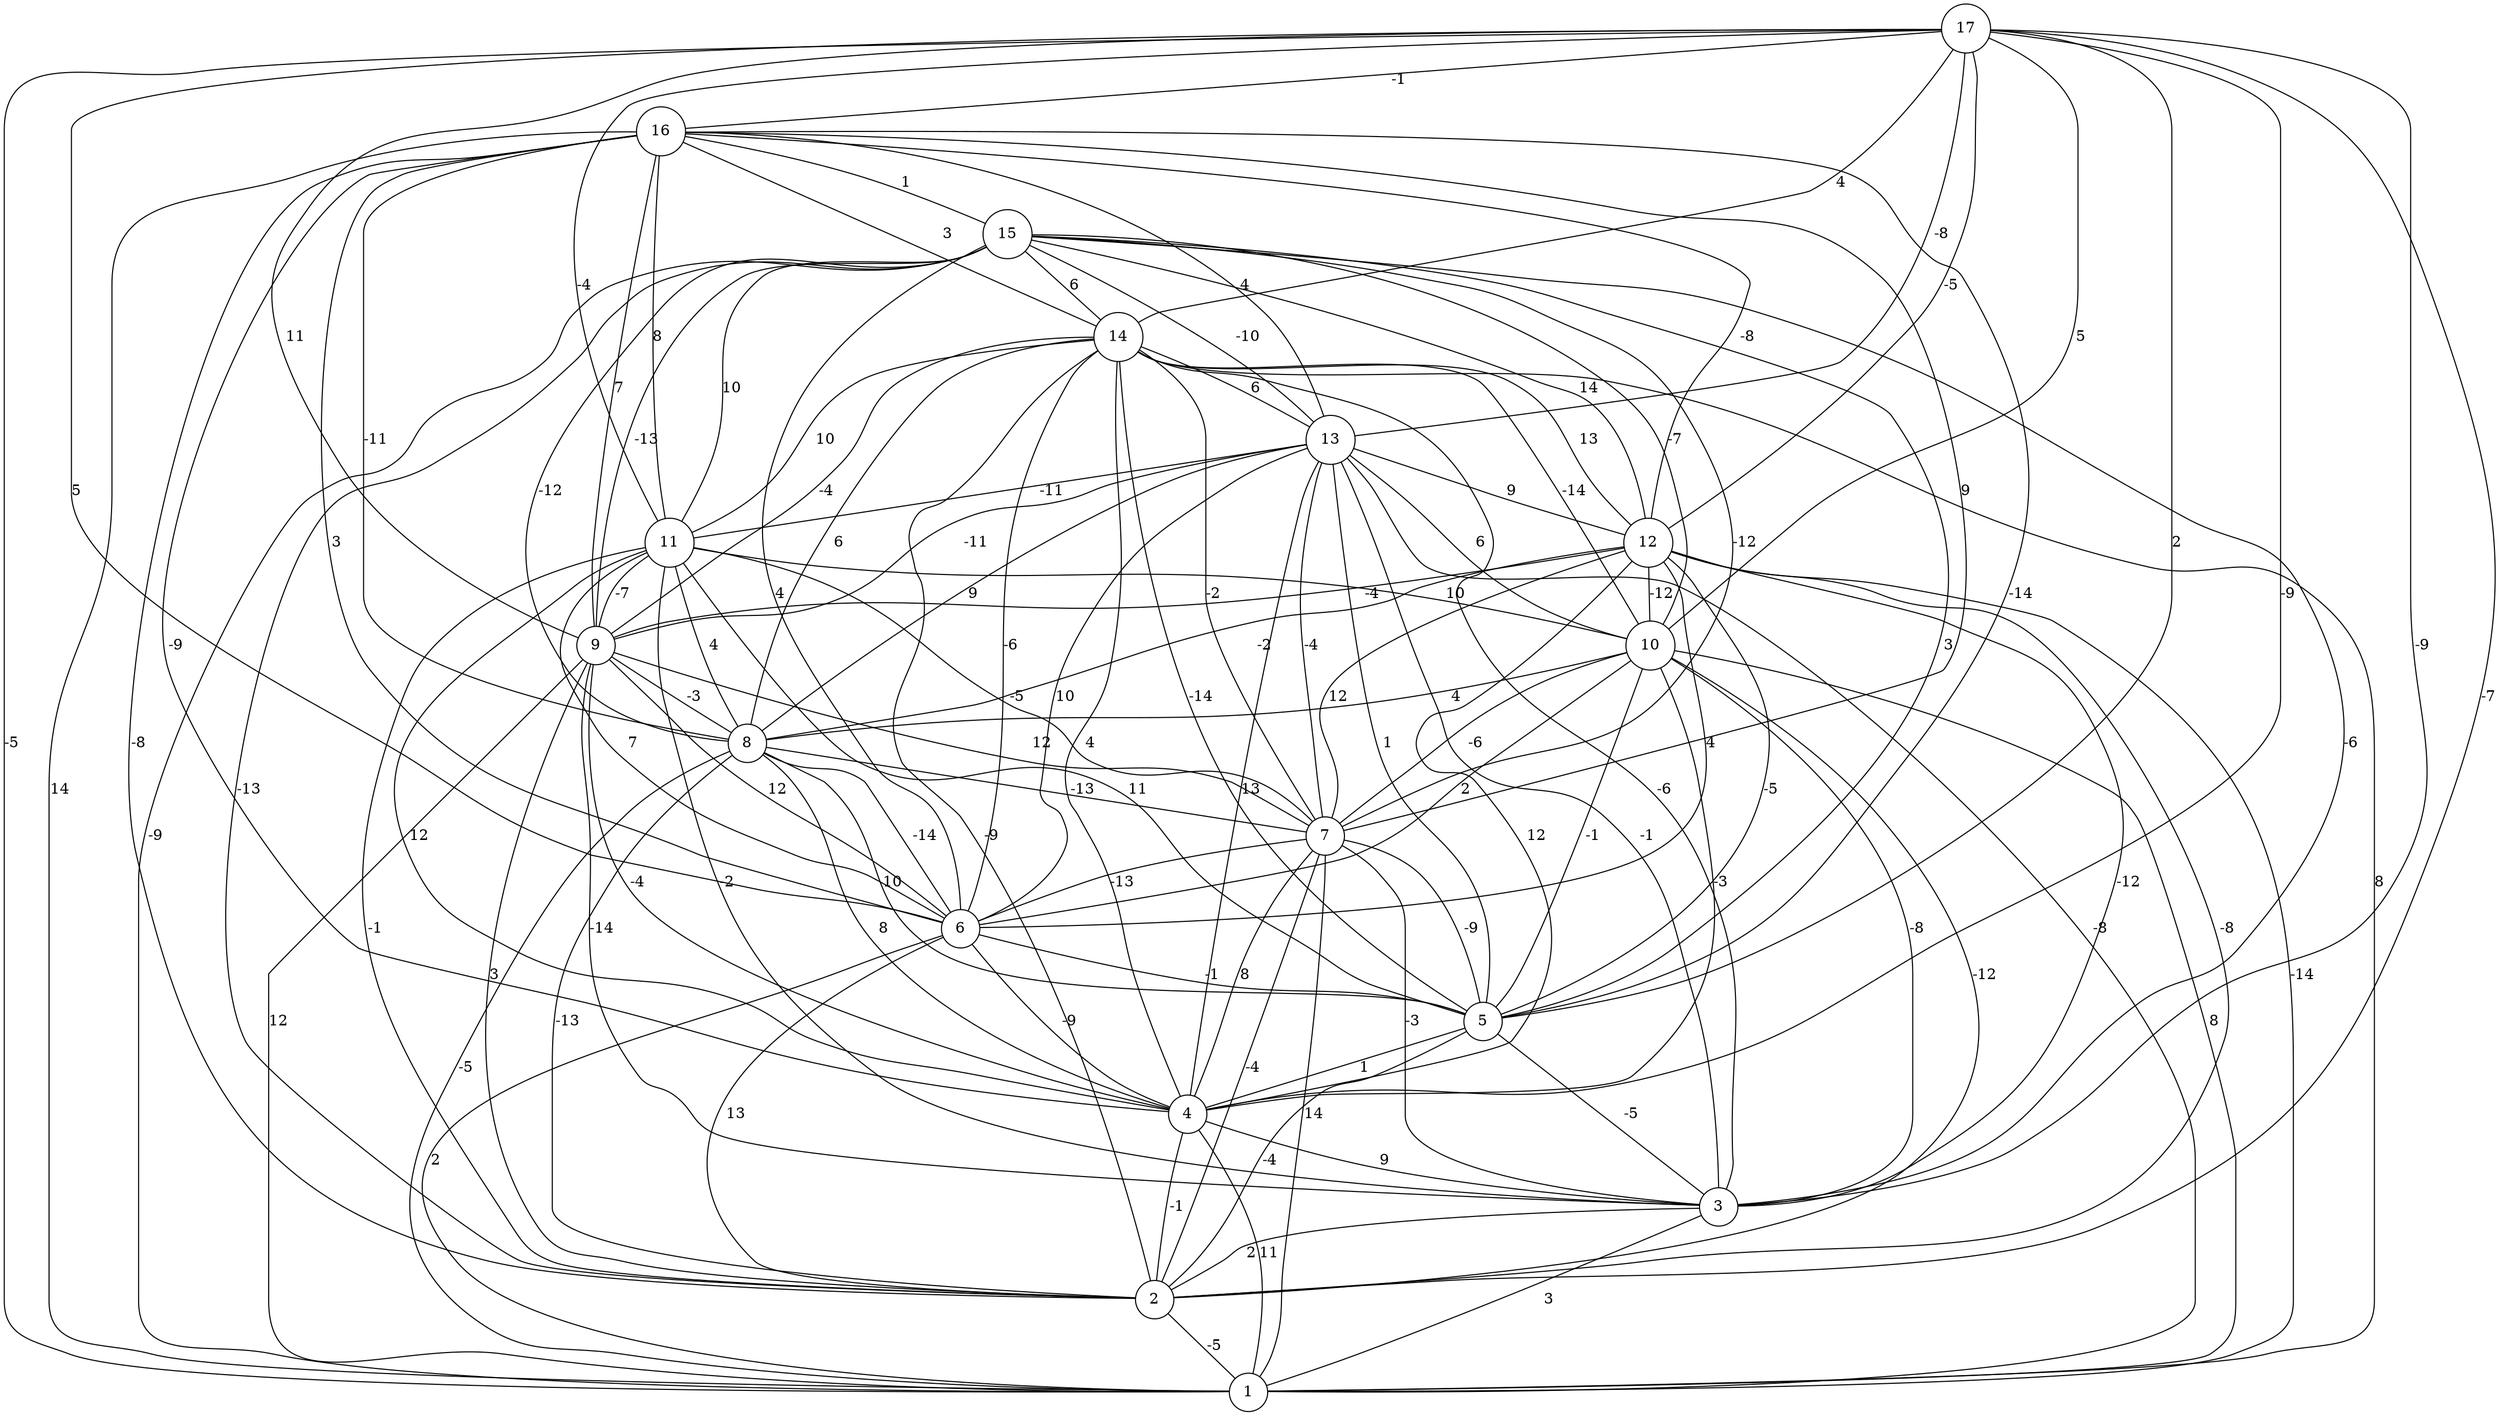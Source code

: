 graph { 
	 fontname="Helvetica,Arial,sans-serif" 
	 node [shape = circle]; 
	 17 -- 1 [label = "-5"];
	 17 -- 2 [label = "-7"];
	 17 -- 3 [label = "-9"];
	 17 -- 4 [label = "-9"];
	 17 -- 5 [label = "2"];
	 17 -- 6 [label = "5"];
	 17 -- 9 [label = "11"];
	 17 -- 10 [label = "5"];
	 17 -- 11 [label = "-4"];
	 17 -- 12 [label = "-5"];
	 17 -- 13 [label = "-8"];
	 17 -- 14 [label = "4"];
	 17 -- 16 [label = "-1"];
	 16 -- 1 [label = "14"];
	 16 -- 2 [label = "-8"];
	 16 -- 4 [label = "-9"];
	 16 -- 5 [label = "-14"];
	 16 -- 6 [label = "3"];
	 16 -- 7 [label = "9"];
	 16 -- 8 [label = "-11"];
	 16 -- 9 [label = "7"];
	 16 -- 11 [label = "8"];
	 16 -- 12 [label = "-8"];
	 16 -- 13 [label = "4"];
	 16 -- 14 [label = "3"];
	 16 -- 15 [label = "1"];
	 15 -- 1 [label = "-9"];
	 15 -- 2 [label = "-13"];
	 15 -- 3 [label = "-6"];
	 15 -- 5 [label = "3"];
	 15 -- 6 [label = "4"];
	 15 -- 7 [label = "-12"];
	 15 -- 8 [label = "-12"];
	 15 -- 9 [label = "-13"];
	 15 -- 10 [label = "-7"];
	 15 -- 11 [label = "10"];
	 15 -- 12 [label = "14"];
	 15 -- 13 [label = "-10"];
	 15 -- 14 [label = "6"];
	 14 -- 1 [label = "8"];
	 14 -- 2 [label = "-9"];
	 14 -- 3 [label = "-6"];
	 14 -- 4 [label = "4"];
	 14 -- 5 [label = "-14"];
	 14 -- 6 [label = "-6"];
	 14 -- 7 [label = "-2"];
	 14 -- 8 [label = "6"];
	 14 -- 9 [label = "-4"];
	 14 -- 10 [label = "-14"];
	 14 -- 11 [label = "10"];
	 14 -- 12 [label = "13"];
	 14 -- 13 [label = "6"];
	 13 -- 1 [label = "-8"];
	 13 -- 3 [label = "-1"];
	 13 -- 4 [label = "13"];
	 13 -- 5 [label = "1"];
	 13 -- 6 [label = "10"];
	 13 -- 7 [label = "-4"];
	 13 -- 8 [label = "9"];
	 13 -- 9 [label = "-11"];
	 13 -- 10 [label = "6"];
	 13 -- 11 [label = "-11"];
	 13 -- 12 [label = "9"];
	 12 -- 1 [label = "-14"];
	 12 -- 2 [label = "-8"];
	 12 -- 3 [label = "-12"];
	 12 -- 4 [label = "12"];
	 12 -- 5 [label = "-5"];
	 12 -- 6 [label = "4"];
	 12 -- 7 [label = "12"];
	 12 -- 8 [label = "-2"];
	 12 -- 9 [label = "-4"];
	 12 -- 10 [label = "-12"];
	 11 -- 2 [label = "-1"];
	 11 -- 3 [label = "-2"];
	 11 -- 4 [label = "12"];
	 11 -- 5 [label = "11"];
	 11 -- 6 [label = "7"];
	 11 -- 7 [label = "-5"];
	 11 -- 8 [label = "4"];
	 11 -- 9 [label = "-7"];
	 11 -- 10 [label = "10"];
	 10 -- 1 [label = "8"];
	 10 -- 2 [label = "-12"];
	 10 -- 3 [label = "-8"];
	 10 -- 4 [label = "-3"];
	 10 -- 5 [label = "-1"];
	 10 -- 6 [label = "2"];
	 10 -- 7 [label = "-6"];
	 10 -- 8 [label = "4"];
	 9 -- 1 [label = "12"];
	 9 -- 2 [label = "3"];
	 9 -- 3 [label = "-14"];
	 9 -- 4 [label = "-4"];
	 9 -- 6 [label = "12"];
	 9 -- 7 [label = "12"];
	 9 -- 8 [label = "-3"];
	 8 -- 1 [label = "-5"];
	 8 -- 2 [label = "-13"];
	 8 -- 4 [label = "8"];
	 8 -- 5 [label = "10"];
	 8 -- 6 [label = "-14"];
	 8 -- 7 [label = "-13"];
	 7 -- 1 [label = "14"];
	 7 -- 2 [label = "-4"];
	 7 -- 3 [label = "-3"];
	 7 -- 4 [label = "8"];
	 7 -- 5 [label = "-9"];
	 7 -- 6 [label = "-13"];
	 6 -- 1 [label = "2"];
	 6 -- 2 [label = "13"];
	 6 -- 4 [label = "-9"];
	 6 -- 5 [label = "-1"];
	 5 -- 2 [label = "-4"];
	 5 -- 3 [label = "-5"];
	 5 -- 4 [label = "1"];
	 4 -- 1 [label = "11"];
	 4 -- 2 [label = "-1"];
	 4 -- 3 [label = "9"];
	 3 -- 1 [label = "3"];
	 3 -- 2 [label = "2"];
	 2 -- 1 [label = "-5"];
	 1;
	 2;
	 3;
	 4;
	 5;
	 6;
	 7;
	 8;
	 9;
	 10;
	 11;
	 12;
	 13;
	 14;
	 15;
	 16;
	 17;
}
